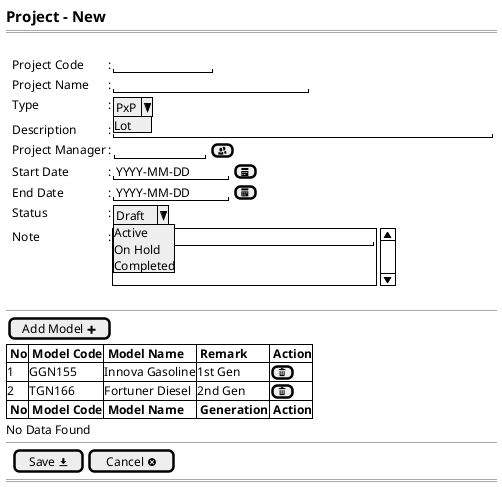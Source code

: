 @startsalt
{
  <size:15><b>Project - New
  ==
  .
  {
    .|Project Code       |: |"            "|*
    .|Project Name       |: |"                        "|*
    .|Type               |: |{| ^PxP^Lot^ }|* 
    .|Description        |: |"                                               "|*
    .|Project Manager    |: {|"           "|[<&people>]|}*
    .|Start Date         |: |"  YYYY-MM-DD  "|[<&calendar>]|*
    .|End Date           |: |"  YYYY-MM-DD  "|[<&calendar>]|*
    .|Status             |: |{| ^Draft^Active^On Hold^Completed^ }|*
    .|Note               |: {SI|"                                "
    .
    .|}*
  }
  .
  --
  {
    [Add Model <&plus>]|*
  }
  {#
    |<b> No |<b> Model Code |<b> Model Name     |<b> Remark |<b> Action |*
    | 1     | GGN155        | Innova Gasoline   | 1st Gen       | [<&trash>]|*
    | 2     | TGN166        | Fortuner Diesel   | 2nd Gen       | [<&trash>]|*
    |<b> No |<b> Model Code |<b> Model Name     |<b> Generation |<b> Action |*|*|*|*
  }
  No Data Found
  --
  {
  .|[ Save <&data-transfer-download>] |  [Cancel <&circle-x> ]|*
  }
==
}
@endsalt
